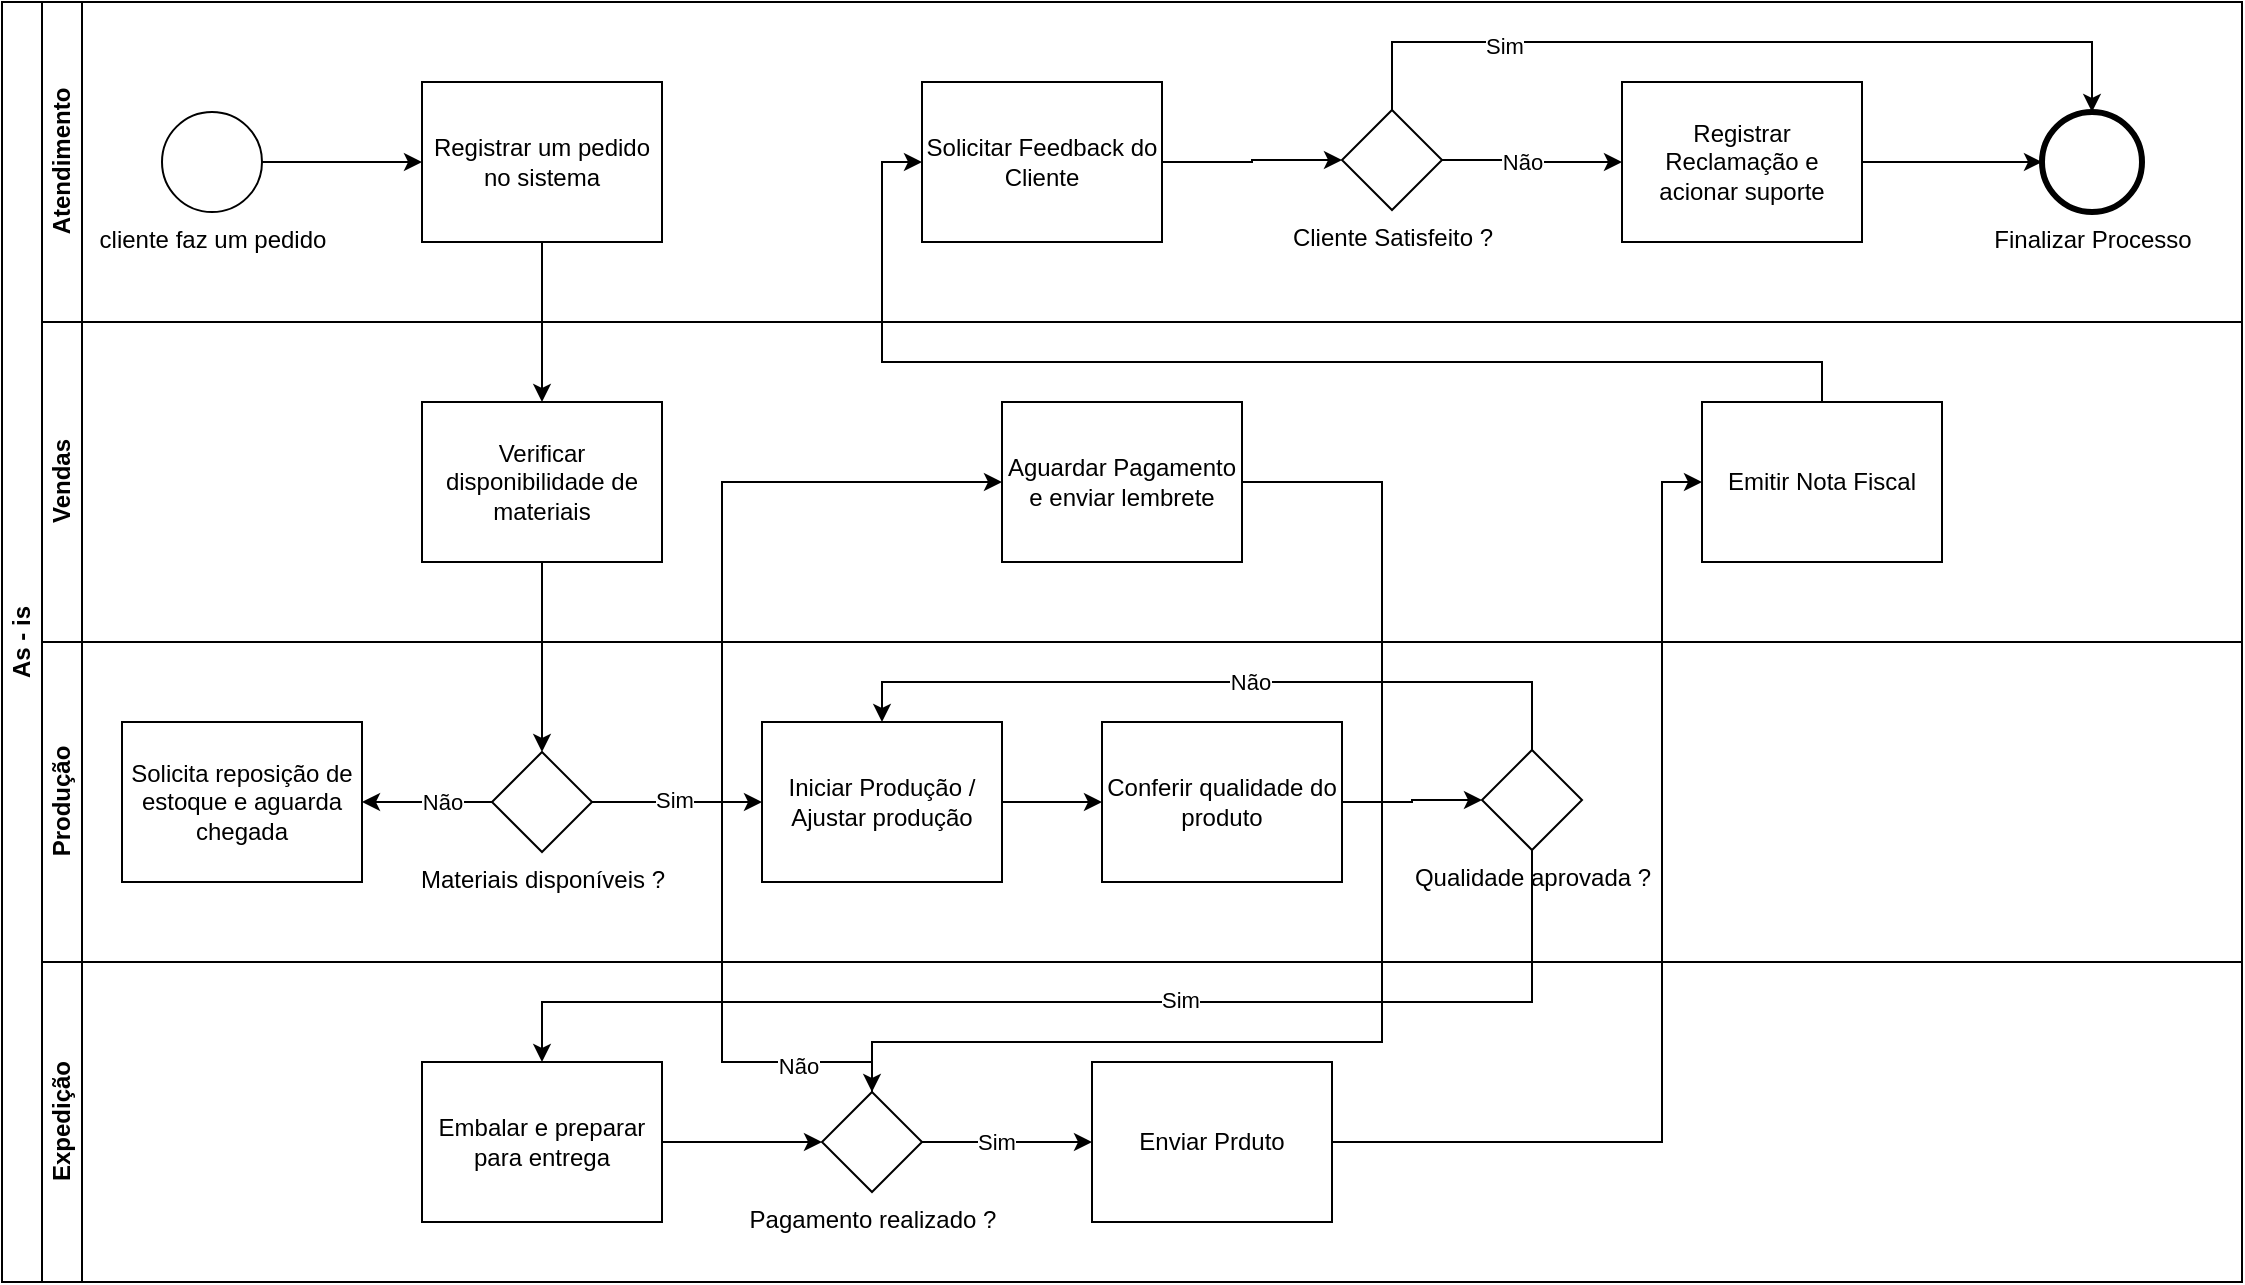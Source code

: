 <mxfile version="26.2.3">
  <diagram name="Página-1" id="wOzZ7Q3bagxOKxQYmkIg">
    <mxGraphModel dx="1294" dy="722" grid="1" gridSize="10" guides="1" tooltips="1" connect="1" arrows="1" fold="1" page="1" pageScale="1" pageWidth="1169" pageHeight="827" math="0" shadow="0">
      <root>
        <mxCell id="0" />
        <mxCell id="1" parent="0" />
        <mxCell id="hJVh9R2KInfy6lglZeLX-2" value="As - is" style="swimlane;html=1;childLayout=stackLayout;resizeParent=1;resizeParentMax=0;horizontal=0;startSize=20;horizontalStack=0;whiteSpace=wrap;" vertex="1" parent="1">
          <mxGeometry x="40" y="40" width="1120" height="640" as="geometry" />
        </mxCell>
        <mxCell id="hJVh9R2KInfy6lglZeLX-3" value="Atendimento" style="swimlane;html=1;startSize=20;horizontal=0;" vertex="1" parent="hJVh9R2KInfy6lglZeLX-2">
          <mxGeometry x="20" width="1100" height="160" as="geometry">
            <mxRectangle x="20" width="1060" height="30" as="alternateBounds" />
          </mxGeometry>
        </mxCell>
        <mxCell id="hJVh9R2KInfy6lglZeLX-27" style="edgeStyle=orthogonalEdgeStyle;rounded=0;orthogonalLoop=1;jettySize=auto;html=1;" edge="1" parent="hJVh9R2KInfy6lglZeLX-3" source="hJVh9R2KInfy6lglZeLX-6" target="hJVh9R2KInfy6lglZeLX-7">
          <mxGeometry relative="1" as="geometry" />
        </mxCell>
        <mxCell id="hJVh9R2KInfy6lglZeLX-6" value="cliente faz um pedido" style="points=[[0.145,0.145,0],[0.5,0,0],[0.855,0.145,0],[1,0.5,0],[0.855,0.855,0],[0.5,1,0],[0.145,0.855,0],[0,0.5,0]];shape=mxgraph.bpmn.event;html=1;verticalLabelPosition=bottom;labelBackgroundColor=#ffffff;verticalAlign=top;align=center;perimeter=ellipsePerimeter;outlineConnect=0;aspect=fixed;outline=standard;symbol=general;" vertex="1" parent="hJVh9R2KInfy6lglZeLX-3">
          <mxGeometry x="60" y="55" width="50" height="50" as="geometry" />
        </mxCell>
        <mxCell id="hJVh9R2KInfy6lglZeLX-7" value="Registrar um pedido no sistema" style="points=[[0.25,0,0],[0.5,0,0],[0.75,0,0],[1,0.25,0],[1,0.5,0],[1,0.75,0],[0.75,1,0],[0.5,1,0],[0.25,1,0],[0,0.75,0],[0,0.5,0],[0,0.25,0]];shape=mxgraph.bpmn.task2;whiteSpace=wrap;rectStyle=rounded;size=10;html=1;container=1;expand=0;collapsible=0;taskMarker=user;" vertex="1" parent="hJVh9R2KInfy6lglZeLX-3">
          <mxGeometry x="190" y="40" width="120" height="80" as="geometry" />
        </mxCell>
        <mxCell id="hJVh9R2KInfy6lglZeLX-50" style="edgeStyle=orthogonalEdgeStyle;rounded=0;orthogonalLoop=1;jettySize=auto;html=1;" edge="1" parent="hJVh9R2KInfy6lglZeLX-3" source="hJVh9R2KInfy6lglZeLX-47" target="hJVh9R2KInfy6lglZeLX-49">
          <mxGeometry relative="1" as="geometry" />
        </mxCell>
        <mxCell id="hJVh9R2KInfy6lglZeLX-47" value="Solicitar Feedback do Cliente" style="points=[[0.25,0,0],[0.5,0,0],[0.75,0,0],[1,0.25,0],[1,0.5,0],[1,0.75,0],[0.75,1,0],[0.5,1,0],[0.25,1,0],[0,0.75,0],[0,0.5,0],[0,0.25,0]];shape=mxgraph.bpmn.task2;whiteSpace=wrap;rectStyle=rounded;size=10;html=1;container=1;expand=0;collapsible=0;taskMarker=user;" vertex="1" parent="hJVh9R2KInfy6lglZeLX-3">
          <mxGeometry x="440" y="40" width="120" height="80" as="geometry" />
        </mxCell>
        <mxCell id="hJVh9R2KInfy6lglZeLX-49" value="Cliente Satisfeito ?" style="points=[[0.25,0.25,0],[0.5,0,0],[0.75,0.25,0],[1,0.5,0],[0.75,0.75,0],[0.5,1,0],[0.25,0.75,0],[0,0.5,0]];shape=mxgraph.bpmn.gateway2;html=1;verticalLabelPosition=bottom;labelBackgroundColor=#ffffff;verticalAlign=top;align=center;perimeter=rhombusPerimeter;outlineConnect=0;outline=none;symbol=none;" vertex="1" parent="hJVh9R2KInfy6lglZeLX-3">
          <mxGeometry x="650" y="54" width="50" height="50" as="geometry" />
        </mxCell>
        <mxCell id="hJVh9R2KInfy6lglZeLX-51" value="Finalizar Processo" style="points=[[0.145,0.145,0],[0.5,0,0],[0.855,0.145,0],[1,0.5,0],[0.855,0.855,0],[0.5,1,0],[0.145,0.855,0],[0,0.5,0]];shape=mxgraph.bpmn.event;html=1;verticalLabelPosition=bottom;labelBackgroundColor=#ffffff;verticalAlign=top;align=center;perimeter=ellipsePerimeter;outlineConnect=0;aspect=fixed;outline=end;symbol=terminate2;" vertex="1" parent="hJVh9R2KInfy6lglZeLX-3">
          <mxGeometry x="1000" y="55" width="50" height="50" as="geometry" />
        </mxCell>
        <mxCell id="hJVh9R2KInfy6lglZeLX-54" value="Registrar Reclamação e acionar suporte" style="points=[[0.25,0,0],[0.5,0,0],[0.75,0,0],[1,0.25,0],[1,0.5,0],[1,0.75,0],[0.75,1,0],[0.5,1,0],[0.25,1,0],[0,0.75,0],[0,0.5,0],[0,0.25,0]];shape=mxgraph.bpmn.task2;whiteSpace=wrap;rectStyle=rounded;size=10;html=1;container=1;expand=0;collapsible=0;taskMarker=user;" vertex="1" parent="hJVh9R2KInfy6lglZeLX-3">
          <mxGeometry x="790" y="40" width="120" height="80" as="geometry" />
        </mxCell>
        <mxCell id="hJVh9R2KInfy6lglZeLX-55" style="edgeStyle=orthogonalEdgeStyle;rounded=0;orthogonalLoop=1;jettySize=auto;html=1;entryX=0;entryY=0.5;entryDx=0;entryDy=0;entryPerimeter=0;" edge="1" parent="hJVh9R2KInfy6lglZeLX-3" source="hJVh9R2KInfy6lglZeLX-49" target="hJVh9R2KInfy6lglZeLX-54">
          <mxGeometry relative="1" as="geometry" />
        </mxCell>
        <mxCell id="hJVh9R2KInfy6lglZeLX-56" value="Não" style="edgeLabel;html=1;align=center;verticalAlign=middle;resizable=0;points=[];" vertex="1" connectable="0" parent="hJVh9R2KInfy6lglZeLX-55">
          <mxGeometry x="-0.117" y="-1" relative="1" as="geometry">
            <mxPoint as="offset" />
          </mxGeometry>
        </mxCell>
        <mxCell id="hJVh9R2KInfy6lglZeLX-57" style="edgeStyle=orthogonalEdgeStyle;rounded=0;orthogonalLoop=1;jettySize=auto;html=1;entryX=0;entryY=0.5;entryDx=0;entryDy=0;entryPerimeter=0;" edge="1" parent="hJVh9R2KInfy6lglZeLX-3" source="hJVh9R2KInfy6lglZeLX-54" target="hJVh9R2KInfy6lglZeLX-51">
          <mxGeometry relative="1" as="geometry" />
        </mxCell>
        <mxCell id="hJVh9R2KInfy6lglZeLX-58" style="edgeStyle=orthogonalEdgeStyle;rounded=0;orthogonalLoop=1;jettySize=auto;html=1;entryX=0.5;entryY=0;entryDx=0;entryDy=0;entryPerimeter=0;" edge="1" parent="hJVh9R2KInfy6lglZeLX-3" source="hJVh9R2KInfy6lglZeLX-49" target="hJVh9R2KInfy6lglZeLX-51">
          <mxGeometry relative="1" as="geometry">
            <Array as="points">
              <mxPoint x="675" y="20" />
              <mxPoint x="1025" y="20" />
            </Array>
          </mxGeometry>
        </mxCell>
        <mxCell id="hJVh9R2KInfy6lglZeLX-59" value="Sim" style="edgeLabel;html=1;align=center;verticalAlign=middle;resizable=0;points=[];" vertex="1" connectable="0" parent="hJVh9R2KInfy6lglZeLX-58">
          <mxGeometry x="-0.572" y="-2" relative="1" as="geometry">
            <mxPoint as="offset" />
          </mxGeometry>
        </mxCell>
        <mxCell id="hJVh9R2KInfy6lglZeLX-4" value="Vendas" style="swimlane;html=1;startSize=20;horizontal=0;" vertex="1" parent="hJVh9R2KInfy6lglZeLX-2">
          <mxGeometry x="20" y="160" width="1100" height="160" as="geometry" />
        </mxCell>
        <mxCell id="hJVh9R2KInfy6lglZeLX-9" value="Verificar disponibilidade de materiais" style="points=[[0.25,0,0],[0.5,0,0],[0.75,0,0],[1,0.25,0],[1,0.5,0],[1,0.75,0],[0.75,1,0],[0.5,1,0],[0.25,1,0],[0,0.75,0],[0,0.5,0],[0,0.25,0]];shape=mxgraph.bpmn.task2;whiteSpace=wrap;rectStyle=rounded;size=10;html=1;container=1;expand=0;collapsible=0;taskMarker=user;" vertex="1" parent="hJVh9R2KInfy6lglZeLX-4">
          <mxGeometry x="190" y="40" width="120" height="80" as="geometry" />
        </mxCell>
        <mxCell id="hJVh9R2KInfy6lglZeLX-40" value="Emitir Nota Fiscal" style="points=[[0.25,0,0],[0.5,0,0],[0.75,0,0],[1,0.25,0],[1,0.5,0],[1,0.75,0],[0.75,1,0],[0.5,1,0],[0.25,1,0],[0,0.75,0],[0,0.5,0],[0,0.25,0]];shape=mxgraph.bpmn.task2;whiteSpace=wrap;rectStyle=rounded;size=10;html=1;container=1;expand=0;collapsible=0;taskMarker=user;" vertex="1" parent="hJVh9R2KInfy6lglZeLX-4">
          <mxGeometry x="830" y="40" width="120" height="80" as="geometry" />
        </mxCell>
        <mxCell id="hJVh9R2KInfy6lglZeLX-60" value="Aguardar Pagamento e enviar lembrete" style="points=[[0.25,0,0],[0.5,0,0],[0.75,0,0],[1,0.25,0],[1,0.5,0],[1,0.75,0],[0.75,1,0],[0.5,1,0],[0.25,1,0],[0,0.75,0],[0,0.5,0],[0,0.25,0]];shape=mxgraph.bpmn.task2;whiteSpace=wrap;rectStyle=rounded;size=10;html=1;container=1;expand=0;collapsible=0;taskMarker=user;" vertex="1" parent="hJVh9R2KInfy6lglZeLX-4">
          <mxGeometry x="480" y="40" width="120" height="80" as="geometry" />
        </mxCell>
        <mxCell id="hJVh9R2KInfy6lglZeLX-5" value="Produção" style="swimlane;html=1;startSize=20;horizontal=0;" vertex="1" parent="hJVh9R2KInfy6lglZeLX-2">
          <mxGeometry x="20" y="320" width="1100" height="160" as="geometry" />
        </mxCell>
        <mxCell id="hJVh9R2KInfy6lglZeLX-10" value="Materiais disponíveis ?" style="points=[[0.25,0.25,0],[0.5,0,0],[0.75,0.25,0],[1,0.5,0],[0.75,0.75,0],[0.5,1,0],[0.25,0.75,0],[0,0.5,0]];shape=mxgraph.bpmn.gateway2;html=1;verticalLabelPosition=bottom;labelBackgroundColor=#ffffff;verticalAlign=top;align=center;perimeter=rhombusPerimeter;outlineConnect=0;outline=none;symbol=none;" vertex="1" parent="hJVh9R2KInfy6lglZeLX-5">
          <mxGeometry x="225" y="55" width="50" height="50" as="geometry" />
        </mxCell>
        <mxCell id="hJVh9R2KInfy6lglZeLX-20" value="Iniciar Produção / Ajustar produção" style="points=[[0.25,0,0],[0.5,0,0],[0.75,0,0],[1,0.25,0],[1,0.5,0],[1,0.75,0],[0.75,1,0],[0.5,1,0],[0.25,1,0],[0,0.75,0],[0,0.5,0],[0,0.25,0]];shape=mxgraph.bpmn.task2;whiteSpace=wrap;rectStyle=rounded;size=10;html=1;container=1;expand=0;collapsible=0;taskMarker=user;" vertex="1" parent="hJVh9R2KInfy6lglZeLX-5">
          <mxGeometry x="360" y="40" width="120" height="80" as="geometry" />
        </mxCell>
        <mxCell id="hJVh9R2KInfy6lglZeLX-21" value="Solicita reposição de estoque e aguarda chegada" style="points=[[0.25,0,0],[0.5,0,0],[0.75,0,0],[1,0.25,0],[1,0.5,0],[1,0.75,0],[0.75,1,0],[0.5,1,0],[0.25,1,0],[0,0.75,0],[0,0.5,0],[0,0.25,0]];shape=mxgraph.bpmn.task2;whiteSpace=wrap;rectStyle=rounded;size=10;html=1;container=1;expand=0;collapsible=0;taskMarker=user;" vertex="1" parent="hJVh9R2KInfy6lglZeLX-5">
          <mxGeometry x="40" y="40" width="120" height="80" as="geometry" />
        </mxCell>
        <mxCell id="hJVh9R2KInfy6lglZeLX-23" style="edgeStyle=orthogonalEdgeStyle;rounded=0;orthogonalLoop=1;jettySize=auto;html=1;entryX=1;entryY=0.5;entryDx=0;entryDy=0;entryPerimeter=0;" edge="1" parent="hJVh9R2KInfy6lglZeLX-5" source="hJVh9R2KInfy6lglZeLX-10" target="hJVh9R2KInfy6lglZeLX-21">
          <mxGeometry relative="1" as="geometry" />
        </mxCell>
        <mxCell id="hJVh9R2KInfy6lglZeLX-26" value="Não" style="edgeLabel;html=1;align=center;verticalAlign=middle;resizable=0;points=[];" vertex="1" connectable="0" parent="hJVh9R2KInfy6lglZeLX-23">
          <mxGeometry x="-0.234" relative="1" as="geometry">
            <mxPoint as="offset" />
          </mxGeometry>
        </mxCell>
        <mxCell id="hJVh9R2KInfy6lglZeLX-24" style="edgeStyle=orthogonalEdgeStyle;rounded=0;orthogonalLoop=1;jettySize=auto;html=1;entryX=0;entryY=0.5;entryDx=0;entryDy=0;entryPerimeter=0;" edge="1" parent="hJVh9R2KInfy6lglZeLX-5" source="hJVh9R2KInfy6lglZeLX-10" target="hJVh9R2KInfy6lglZeLX-20">
          <mxGeometry relative="1" as="geometry" />
        </mxCell>
        <mxCell id="hJVh9R2KInfy6lglZeLX-25" value="Sim" style="edgeLabel;html=1;align=center;verticalAlign=middle;resizable=0;points=[];" vertex="1" connectable="0" parent="hJVh9R2KInfy6lglZeLX-24">
          <mxGeometry x="-0.049" y="1" relative="1" as="geometry">
            <mxPoint as="offset" />
          </mxGeometry>
        </mxCell>
        <mxCell id="hJVh9R2KInfy6lglZeLX-30" value="Conferir qualidade do produto" style="points=[[0.25,0,0],[0.5,0,0],[0.75,0,0],[1,0.25,0],[1,0.5,0],[1,0.75,0],[0.75,1,0],[0.5,1,0],[0.25,1,0],[0,0.75,0],[0,0.5,0],[0,0.25,0]];shape=mxgraph.bpmn.task2;whiteSpace=wrap;rectStyle=rounded;size=10;html=1;container=1;expand=0;collapsible=0;taskMarker=user;" vertex="1" parent="hJVh9R2KInfy6lglZeLX-5">
          <mxGeometry x="530" y="40" width="120" height="80" as="geometry" />
        </mxCell>
        <mxCell id="hJVh9R2KInfy6lglZeLX-31" style="edgeStyle=orthogonalEdgeStyle;rounded=0;orthogonalLoop=1;jettySize=auto;html=1;entryX=0;entryY=0.5;entryDx=0;entryDy=0;entryPerimeter=0;" edge="1" parent="hJVh9R2KInfy6lglZeLX-5" source="hJVh9R2KInfy6lglZeLX-20" target="hJVh9R2KInfy6lglZeLX-30">
          <mxGeometry relative="1" as="geometry" />
        </mxCell>
        <mxCell id="hJVh9R2KInfy6lglZeLX-32" value="Qualidade aprovada ?" style="points=[[0.25,0.25,0],[0.5,0,0],[0.75,0.25,0],[1,0.5,0],[0.75,0.75,0],[0.5,1,0],[0.25,0.75,0],[0,0.5,0]];shape=mxgraph.bpmn.gateway2;html=1;verticalLabelPosition=bottom;labelBackgroundColor=#ffffff;verticalAlign=top;align=center;perimeter=rhombusPerimeter;outlineConnect=0;outline=none;symbol=none;" vertex="1" parent="hJVh9R2KInfy6lglZeLX-5">
          <mxGeometry x="720" y="54" width="50" height="50" as="geometry" />
        </mxCell>
        <mxCell id="hJVh9R2KInfy6lglZeLX-33" style="edgeStyle=orthogonalEdgeStyle;rounded=0;orthogonalLoop=1;jettySize=auto;html=1;entryX=0;entryY=0.5;entryDx=0;entryDy=0;entryPerimeter=0;" edge="1" parent="hJVh9R2KInfy6lglZeLX-5" source="hJVh9R2KInfy6lglZeLX-30" target="hJVh9R2KInfy6lglZeLX-32">
          <mxGeometry relative="1" as="geometry" />
        </mxCell>
        <mxCell id="hJVh9R2KInfy6lglZeLX-37" style="edgeStyle=orthogonalEdgeStyle;rounded=0;orthogonalLoop=1;jettySize=auto;html=1;entryX=0.5;entryY=0;entryDx=0;entryDy=0;entryPerimeter=0;" edge="1" parent="hJVh9R2KInfy6lglZeLX-5" source="hJVh9R2KInfy6lglZeLX-32" target="hJVh9R2KInfy6lglZeLX-20">
          <mxGeometry relative="1" as="geometry">
            <Array as="points">
              <mxPoint x="745" y="20" />
              <mxPoint x="420" y="20" />
            </Array>
          </mxGeometry>
        </mxCell>
        <mxCell id="hJVh9R2KInfy6lglZeLX-38" value="Não" style="edgeLabel;html=1;align=center;verticalAlign=middle;resizable=0;points=[];" vertex="1" connectable="0" parent="hJVh9R2KInfy6lglZeLX-37">
          <mxGeometry x="-0.074" relative="1" as="geometry">
            <mxPoint as="offset" />
          </mxGeometry>
        </mxCell>
        <mxCell id="hJVh9R2KInfy6lglZeLX-12" value="Expedição" style="swimlane;html=1;startSize=20;horizontal=0;" vertex="1" parent="hJVh9R2KInfy6lglZeLX-2">
          <mxGeometry x="20" y="480" width="1100" height="160" as="geometry" />
        </mxCell>
        <mxCell id="hJVh9R2KInfy6lglZeLX-13" value="Embalar e preparar para entrega" style="points=[[0.25,0,0],[0.5,0,0],[0.75,0,0],[1,0.25,0],[1,0.5,0],[1,0.75,0],[0.75,1,0],[0.5,1,0],[0.25,1,0],[0,0.75,0],[0,0.5,0],[0,0.25,0]];shape=mxgraph.bpmn.task2;whiteSpace=wrap;rectStyle=rounded;size=10;html=1;container=1;expand=0;collapsible=0;taskMarker=user;" vertex="1" parent="hJVh9R2KInfy6lglZeLX-12">
          <mxGeometry x="190" y="50" width="120" height="80" as="geometry" />
        </mxCell>
        <mxCell id="hJVh9R2KInfy6lglZeLX-41" value="Pagamento realizado ?" style="points=[[0.25,0.25,0],[0.5,0,0],[0.75,0.25,0],[1,0.5,0],[0.75,0.75,0],[0.5,1,0],[0.25,0.75,0],[0,0.5,0]];shape=mxgraph.bpmn.gateway2;html=1;verticalLabelPosition=bottom;labelBackgroundColor=#ffffff;verticalAlign=top;align=center;perimeter=rhombusPerimeter;outlineConnect=0;outline=none;symbol=none;" vertex="1" parent="hJVh9R2KInfy6lglZeLX-12">
          <mxGeometry x="390" y="65" width="50" height="50" as="geometry" />
        </mxCell>
        <mxCell id="hJVh9R2KInfy6lglZeLX-42" style="edgeStyle=orthogonalEdgeStyle;rounded=0;orthogonalLoop=1;jettySize=auto;html=1;entryX=0;entryY=0.5;entryDx=0;entryDy=0;entryPerimeter=0;" edge="1" parent="hJVh9R2KInfy6lglZeLX-12" source="hJVh9R2KInfy6lglZeLX-13" target="hJVh9R2KInfy6lglZeLX-41">
          <mxGeometry relative="1" as="geometry" />
        </mxCell>
        <mxCell id="hJVh9R2KInfy6lglZeLX-43" value="Enviar Prduto" style="points=[[0.25,0,0],[0.5,0,0],[0.75,0,0],[1,0.25,0],[1,0.5,0],[1,0.75,0],[0.75,1,0],[0.5,1,0],[0.25,1,0],[0,0.75,0],[0,0.5,0],[0,0.25,0]];shape=mxgraph.bpmn.task2;whiteSpace=wrap;rectStyle=rounded;size=10;html=1;container=1;expand=0;collapsible=0;taskMarker=user;" vertex="1" parent="hJVh9R2KInfy6lglZeLX-12">
          <mxGeometry x="525" y="50" width="120" height="80" as="geometry" />
        </mxCell>
        <mxCell id="hJVh9R2KInfy6lglZeLX-44" style="edgeStyle=orthogonalEdgeStyle;rounded=0;orthogonalLoop=1;jettySize=auto;html=1;entryX=0;entryY=0.5;entryDx=0;entryDy=0;entryPerimeter=0;" edge="1" parent="hJVh9R2KInfy6lglZeLX-12" source="hJVh9R2KInfy6lglZeLX-41" target="hJVh9R2KInfy6lglZeLX-43">
          <mxGeometry relative="1" as="geometry" />
        </mxCell>
        <mxCell id="hJVh9R2KInfy6lglZeLX-46" value="Sim" style="edgeLabel;html=1;align=center;verticalAlign=middle;resizable=0;points=[];" vertex="1" connectable="0" parent="hJVh9R2KInfy6lglZeLX-44">
          <mxGeometry x="-0.139" relative="1" as="geometry">
            <mxPoint as="offset" />
          </mxGeometry>
        </mxCell>
        <mxCell id="hJVh9R2KInfy6lglZeLX-28" style="edgeStyle=orthogonalEdgeStyle;rounded=0;orthogonalLoop=1;jettySize=auto;html=1;" edge="1" parent="hJVh9R2KInfy6lglZeLX-2" source="hJVh9R2KInfy6lglZeLX-7" target="hJVh9R2KInfy6lglZeLX-9">
          <mxGeometry relative="1" as="geometry" />
        </mxCell>
        <mxCell id="hJVh9R2KInfy6lglZeLX-29" style="edgeStyle=orthogonalEdgeStyle;rounded=0;orthogonalLoop=1;jettySize=auto;html=1;" edge="1" parent="hJVh9R2KInfy6lglZeLX-2" source="hJVh9R2KInfy6lglZeLX-9" target="hJVh9R2KInfy6lglZeLX-10">
          <mxGeometry relative="1" as="geometry" />
        </mxCell>
        <mxCell id="hJVh9R2KInfy6lglZeLX-34" style="edgeStyle=orthogonalEdgeStyle;rounded=0;orthogonalLoop=1;jettySize=auto;html=1;" edge="1" parent="hJVh9R2KInfy6lglZeLX-2" source="hJVh9R2KInfy6lglZeLX-32" target="hJVh9R2KInfy6lglZeLX-13">
          <mxGeometry relative="1" as="geometry">
            <Array as="points">
              <mxPoint x="765" y="500" />
              <mxPoint x="270" y="500" />
            </Array>
          </mxGeometry>
        </mxCell>
        <mxCell id="hJVh9R2KInfy6lglZeLX-39" value="Sim" style="edgeLabel;html=1;align=center;verticalAlign=middle;resizable=0;points=[];" vertex="1" connectable="0" parent="hJVh9R2KInfy6lglZeLX-34">
          <mxGeometry x="-0.159" y="-1" relative="1" as="geometry">
            <mxPoint as="offset" />
          </mxGeometry>
        </mxCell>
        <mxCell id="hJVh9R2KInfy6lglZeLX-45" style="edgeStyle=orthogonalEdgeStyle;rounded=0;orthogonalLoop=1;jettySize=auto;html=1;entryX=0;entryY=0.5;entryDx=0;entryDy=0;entryPerimeter=0;" edge="1" parent="hJVh9R2KInfy6lglZeLX-2" source="hJVh9R2KInfy6lglZeLX-43" target="hJVh9R2KInfy6lglZeLX-40">
          <mxGeometry relative="1" as="geometry">
            <Array as="points">
              <mxPoint x="830" y="570" />
              <mxPoint x="830" y="240" />
            </Array>
          </mxGeometry>
        </mxCell>
        <mxCell id="hJVh9R2KInfy6lglZeLX-48" style="edgeStyle=orthogonalEdgeStyle;rounded=0;orthogonalLoop=1;jettySize=auto;html=1;entryX=0;entryY=0.5;entryDx=0;entryDy=0;entryPerimeter=0;" edge="1" parent="hJVh9R2KInfy6lglZeLX-2" source="hJVh9R2KInfy6lglZeLX-40" target="hJVh9R2KInfy6lglZeLX-47">
          <mxGeometry relative="1" as="geometry">
            <Array as="points">
              <mxPoint x="910" y="180" />
              <mxPoint x="440" y="180" />
              <mxPoint x="440" y="80" />
            </Array>
          </mxGeometry>
        </mxCell>
        <mxCell id="hJVh9R2KInfy6lglZeLX-61" style="edgeStyle=orthogonalEdgeStyle;rounded=0;orthogonalLoop=1;jettySize=auto;html=1;entryX=0;entryY=0.5;entryDx=0;entryDy=0;entryPerimeter=0;" edge="1" parent="hJVh9R2KInfy6lglZeLX-2" source="hJVh9R2KInfy6lglZeLX-41" target="hJVh9R2KInfy6lglZeLX-60">
          <mxGeometry relative="1" as="geometry">
            <Array as="points">
              <mxPoint x="435" y="530" />
              <mxPoint x="360" y="530" />
              <mxPoint x="360" y="240" />
            </Array>
          </mxGeometry>
        </mxCell>
        <mxCell id="hJVh9R2KInfy6lglZeLX-62" value="Não" style="edgeLabel;html=1;align=center;verticalAlign=middle;resizable=0;points=[];" vertex="1" connectable="0" parent="hJVh9R2KInfy6lglZeLX-61">
          <mxGeometry x="-0.799" y="2" relative="1" as="geometry">
            <mxPoint as="offset" />
          </mxGeometry>
        </mxCell>
        <mxCell id="hJVh9R2KInfy6lglZeLX-63" style="edgeStyle=orthogonalEdgeStyle;rounded=0;orthogonalLoop=1;jettySize=auto;html=1;" edge="1" parent="hJVh9R2KInfy6lglZeLX-2" source="hJVh9R2KInfy6lglZeLX-60" target="hJVh9R2KInfy6lglZeLX-41">
          <mxGeometry relative="1" as="geometry">
            <Array as="points">
              <mxPoint x="690" y="240" />
              <mxPoint x="690" y="520" />
              <mxPoint x="435" y="520" />
            </Array>
          </mxGeometry>
        </mxCell>
      </root>
    </mxGraphModel>
  </diagram>
</mxfile>
